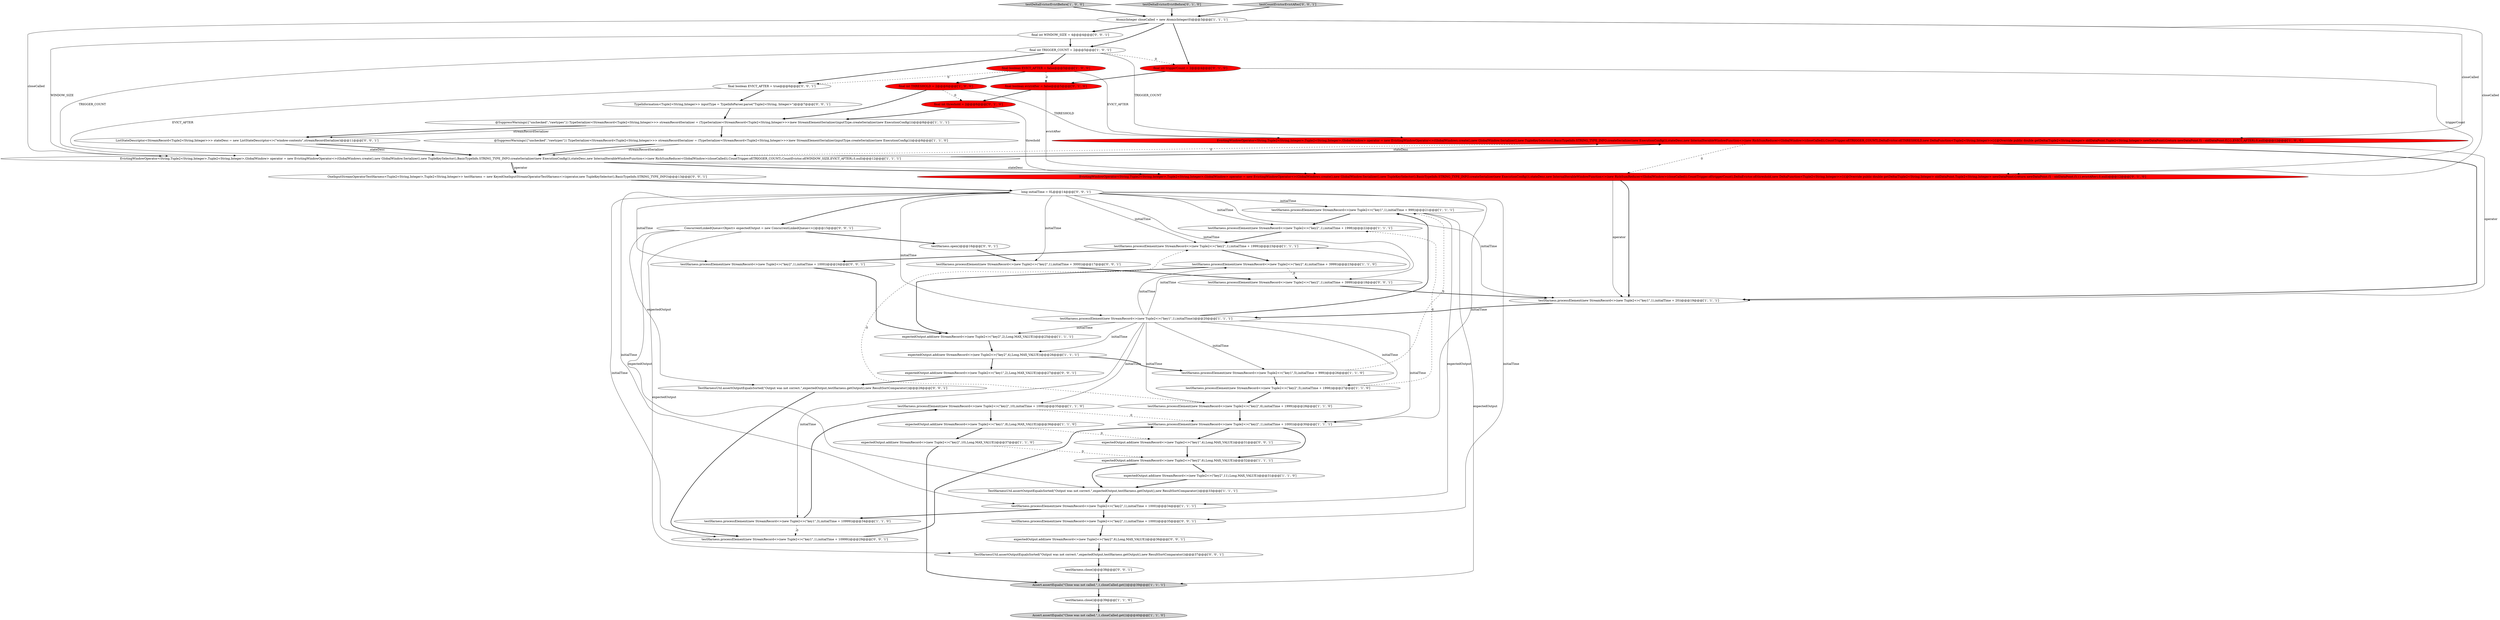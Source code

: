 digraph {
11 [style = filled, label = "testHarness.processElement(new StreamRecord<>(new Tuple2<>(\"key2\",10),initialTime + 1000))@@@35@@@['1', '1', '0']", fillcolor = white, shape = ellipse image = "AAA0AAABBB1BBB"];
33 [style = filled, label = "final int triggerCount = 2@@@4@@@['0', '1', '0']", fillcolor = red, shape = ellipse image = "AAA1AAABBB2BBB"];
34 [style = filled, label = "final int threshold = 2@@@6@@@['0', '1', '0']", fillcolor = red, shape = ellipse image = "AAA1AAABBB2BBB"];
38 [style = filled, label = "final boolean EVICT_AFTER = true@@@6@@@['0', '0', '1']", fillcolor = white, shape = ellipse image = "AAA0AAABBB3BBB"];
45 [style = filled, label = "expectedOutput.add(new StreamRecord<>(new Tuple2<>(\"key1\",4),Long.MAX_VALUE))@@@31@@@['0', '0', '1']", fillcolor = white, shape = ellipse image = "AAA0AAABBB3BBB"];
46 [style = filled, label = "TestHarnessUtil.assertOutputEqualsSorted(\"Output was not correct.\",expectedOutput,testHarness.getOutput(),new ResultSortComparator())@@@37@@@['0', '0', '1']", fillcolor = white, shape = ellipse image = "AAA0AAABBB3BBB"];
18 [style = filled, label = "EvictingWindowOperator<String,Tuple2<String,Integer>,Tuple2<String,Integer>,GlobalWindow> operator = new EvictingWindowOperator<>(GlobalWindows.create(),new GlobalWindow.Serializer(),new TupleKeySelector(),BasicTypeInfo.STRING_TYPE_INFO.createSerializer(new ExecutionConfig()),stateDesc,new InternalIterableWindowFunction<>(new RichSumReducer<GlobalWindow>(closeCalled)),CountTrigger.of(TRIGGER_COUNT),CountEvictor.of(WINDOW_SIZE,EVICT_AFTER),0,null)@@@12@@@['1', '1', '1']", fillcolor = white, shape = ellipse image = "AAA0AAABBB1BBB"];
54 [style = filled, label = "ConcurrentLinkedQueue<Object> expectedOutput = new ConcurrentLinkedQueue<>()@@@15@@@['0', '0', '1']", fillcolor = white, shape = ellipse image = "AAA0AAABBB3BBB"];
24 [style = filled, label = "TestHarnessUtil.assertOutputEqualsSorted(\"Output was not correct.\",expectedOutput,testHarness.getOutput(),new ResultSortComparator())@@@33@@@['1', '1', '1']", fillcolor = white, shape = ellipse image = "AAA0AAABBB1BBB"];
49 [style = filled, label = "long initialTime = 0L@@@14@@@['0', '0', '1']", fillcolor = white, shape = ellipse image = "AAA0AAABBB3BBB"];
26 [style = filled, label = "expectedOutput.add(new StreamRecord<>(new Tuple2<>(\"key2\",11),Long.MAX_VALUE))@@@31@@@['1', '1', '0']", fillcolor = white, shape = ellipse image = "AAA0AAABBB1BBB"];
10 [style = filled, label = "testDeltaEvictorEvictBefore['1', '0', '0']", fillcolor = lightgray, shape = diamond image = "AAA0AAABBB1BBB"];
32 [style = filled, label = "testDeltaEvictorEvictBefore['0', '1', '0']", fillcolor = lightgray, shape = diamond image = "AAA0AAABBB2BBB"];
35 [style = filled, label = "final boolean evictAfter = false@@@5@@@['0', '1', '0']", fillcolor = red, shape = ellipse image = "AAA1AAABBB2BBB"];
50 [style = filled, label = "TypeInformation<Tuple2<String,Integer>> inputType = TypeInfoParser.parse(\"Tuple2<String, Integer>\")@@@7@@@['0', '0', '1']", fillcolor = white, shape = ellipse image = "AAA0AAABBB3BBB"];
0 [style = filled, label = "testHarness.processElement(new StreamRecord<>(new Tuple2<>(\"key2\",6),initialTime + 1999))@@@28@@@['1', '1', '0']", fillcolor = white, shape = ellipse image = "AAA0AAABBB1BBB"];
28 [style = filled, label = "testHarness.processElement(new StreamRecord<>(new Tuple2<>(\"key1\",1),initialTime))@@@20@@@['1', '1', '1']", fillcolor = white, shape = ellipse image = "AAA0AAABBB1BBB"];
56 [style = filled, label = "testHarness.processElement(new StreamRecord<>(new Tuple2<>(\"key2\",1),initialTime + 1000))@@@35@@@['0', '0', '1']", fillcolor = white, shape = ellipse image = "AAA0AAABBB3BBB"];
47 [style = filled, label = "testHarness.processElement(new StreamRecord<>(new Tuple2<>(\"key2\",1),initialTime + 3000))@@@17@@@['0', '0', '1']", fillcolor = white, shape = ellipse image = "AAA0AAABBB3BBB"];
16 [style = filled, label = "testHarness.processElement(new StreamRecord<>(new Tuple2<>(\"key2\",1),initialTime + 1000))@@@34@@@['1', '1', '1']", fillcolor = white, shape = ellipse image = "AAA0AAABBB1BBB"];
25 [style = filled, label = "final boolean EVICT_AFTER = false@@@5@@@['1', '0', '0']", fillcolor = red, shape = ellipse image = "AAA1AAABBB1BBB"];
22 [style = filled, label = "testHarness.processElement(new StreamRecord<>(new Tuple2<>(\"key2\",1),initialTime + 1999))@@@23@@@['1', '1', '1']", fillcolor = white, shape = ellipse image = "AAA0AAABBB1BBB"];
13 [style = filled, label = "EvictingWindowOperator<String,Tuple2<String,Integer>,Tuple2<String,Integer>,GlobalWindow> operator = new EvictingWindowOperator<>(GlobalWindows.create(),new GlobalWindow.Serializer(),new TupleKeySelector(),BasicTypeInfo.STRING_TYPE_INFO.createSerializer(new ExecutionConfig()),stateDesc,new InternalIterableWindowFunction<>(new RichSumReducer<GlobalWindow>(closeCalled)),CountTrigger.of(TRIGGER_COUNT),DeltaEvictor.of(THRESHOLD,new DeltaFunction<Tuple2<String,Integer>>(){@Override public double getDelta(Tuple2<String,Integer> oldDataPoint,Tuple2<String,Integer> newDataPoint){return newDataPoint.f1 - oldDataPoint.f1}},EVICT_AFTER),0,null)@@@12@@@['1', '0', '0']", fillcolor = red, shape = ellipse image = "AAA1AAABBB1BBB"];
1 [style = filled, label = "testHarness.processElement(new StreamRecord<>(new Tuple2<>(\"key1\",3),initialTime + 10999))@@@34@@@['1', '1', '0']", fillcolor = white, shape = ellipse image = "AAA0AAABBB1BBB"];
19 [style = filled, label = "expectedOutput.add(new StreamRecord<>(new Tuple2<>(\"key2\",10),Long.MAX_VALUE))@@@37@@@['1', '1', '0']", fillcolor = white, shape = ellipse image = "AAA0AAABBB1BBB"];
29 [style = filled, label = "Assert.assertEquals(\"Close was not called.\",1,closeCalled.get())@@@40@@@['1', '1', '0']", fillcolor = lightgray, shape = ellipse image = "AAA0AAABBB1BBB"];
14 [style = filled, label = "testHarness.processElement(new StreamRecord<>(new Tuple2<>(\"key1\",1),initialTime + 20))@@@19@@@['1', '1', '1']", fillcolor = white, shape = ellipse image = "AAA0AAABBB1BBB"];
4 [style = filled, label = "testHarness.processElement(new StreamRecord<>(new Tuple2<>(\"key2\",1),initialTime + 1000))@@@30@@@['1', '1', '1']", fillcolor = white, shape = ellipse image = "AAA0AAABBB1BBB"];
27 [style = filled, label = "testHarness.close()@@@39@@@['1', '1', '0']", fillcolor = white, shape = ellipse image = "AAA0AAABBB1BBB"];
21 [style = filled, label = "expectedOutput.add(new StreamRecord<>(new Tuple2<>(\"key2\",2),Long.MAX_VALUE))@@@25@@@['1', '1', '1']", fillcolor = white, shape = ellipse image = "AAA0AAABBB1BBB"];
52 [style = filled, label = "testHarness.processElement(new StreamRecord<>(new Tuple2<>(\"key2\",1),initialTime + 3999))@@@18@@@['0', '0', '1']", fillcolor = white, shape = ellipse image = "AAA0AAABBB3BBB"];
6 [style = filled, label = "expectedOutput.add(new StreamRecord<>(new Tuple2<>(\"key2\",4),Long.MAX_VALUE))@@@26@@@['1', '1', '1']", fillcolor = white, shape = ellipse image = "AAA0AAABBB1BBB"];
40 [style = filled, label = "expectedOutput.add(new StreamRecord<>(new Tuple2<>(\"key1\",2),Long.MAX_VALUE))@@@27@@@['0', '0', '1']", fillcolor = white, shape = ellipse image = "AAA0AAABBB3BBB"];
44 [style = filled, label = "testHarness.processElement(new StreamRecord<>(new Tuple2<>(\"key1\",1),initialTime + 10999))@@@29@@@['0', '0', '1']", fillcolor = white, shape = ellipse image = "AAA0AAABBB3BBB"];
43 [style = filled, label = "final int WINDOW_SIZE = 4@@@4@@@['0', '0', '1']", fillcolor = white, shape = ellipse image = "AAA0AAABBB3BBB"];
8 [style = filled, label = "AtomicInteger closeCalled = new AtomicInteger(0)@@@3@@@['1', '1', '1']", fillcolor = white, shape = ellipse image = "AAA0AAABBB1BBB"];
31 [style = filled, label = "testHarness.processElement(new StreamRecord<>(new Tuple2<>(\"key2\",4),initialTime + 3999))@@@23@@@['1', '1', '0']", fillcolor = white, shape = ellipse image = "AAA0AAABBB1BBB"];
42 [style = filled, label = "testHarness.close()@@@38@@@['0', '0', '1']", fillcolor = white, shape = ellipse image = "AAA0AAABBB3BBB"];
2 [style = filled, label = "final int THRESHOLD = 2@@@6@@@['1', '0', '0']", fillcolor = red, shape = ellipse image = "AAA1AAABBB1BBB"];
48 [style = filled, label = "ListStateDescriptor<StreamRecord<Tuple2<String,Integer>>> stateDesc = new ListStateDescriptor<>(\"window-contents\",streamRecordSerializer)@@@11@@@['0', '0', '1']", fillcolor = white, shape = ellipse image = "AAA0AAABBB3BBB"];
3 [style = filled, label = "testHarness.processElement(new StreamRecord<>(new Tuple2<>(\"key1\",5),initialTime + 999))@@@26@@@['1', '1', '0']", fillcolor = white, shape = ellipse image = "AAA0AAABBB1BBB"];
41 [style = filled, label = "testCountEvictorEvictAfter['0', '0', '1']", fillcolor = lightgray, shape = diamond image = "AAA0AAABBB3BBB"];
12 [style = filled, label = "expectedOutput.add(new StreamRecord<>(new Tuple2<>(\"key1\",8),Long.MAX_VALUE))@@@36@@@['1', '1', '0']", fillcolor = white, shape = ellipse image = "AAA0AAABBB1BBB"];
23 [style = filled, label = "expectedOutput.add(new StreamRecord<>(new Tuple2<>(\"key2\",6),Long.MAX_VALUE))@@@32@@@['1', '1', '1']", fillcolor = white, shape = ellipse image = "AAA0AAABBB1BBB"];
30 [style = filled, label = "testHarness.processElement(new StreamRecord<>(new Tuple2<>(\"key1\",1),initialTime + 999))@@@21@@@['1', '1', '1']", fillcolor = white, shape = ellipse image = "AAA0AAABBB1BBB"];
37 [style = filled, label = "testHarness.processElement(new StreamRecord<>(new Tuple2<>(\"key2\",1),initialTime + 1000))@@@24@@@['0', '0', '1']", fillcolor = white, shape = ellipse image = "AAA0AAABBB3BBB"];
7 [style = filled, label = "@SuppressWarnings({\"unchecked\",\"rawtypes\"}) TypeSerializer<StreamRecord<Tuple2<String,Integer>>> streamRecordSerializer = (TypeSerializer<StreamRecord<Tuple2<String,Integer>>>)new StreamElementSerializer(inputType.createSerializer(new ExecutionConfig()))@@@8@@@['1', '1', '1']", fillcolor = white, shape = ellipse image = "AAA0AAABBB1BBB"];
15 [style = filled, label = "final int TRIGGER_COUNT = 2@@@5@@@['1', '0', '1']", fillcolor = white, shape = ellipse image = "AAA0AAABBB1BBB"];
9 [style = filled, label = "testHarness.processElement(new StreamRecord<>(new Tuple2<>(\"key2\",5),initialTime + 1998))@@@27@@@['1', '1', '0']", fillcolor = white, shape = ellipse image = "AAA0AAABBB1BBB"];
51 [style = filled, label = "TestHarnessUtil.assertOutputEqualsSorted(\"Output was not correct.\",expectedOutput,testHarness.getOutput(),new ResultSortComparator())@@@28@@@['0', '0', '1']", fillcolor = white, shape = ellipse image = "AAA0AAABBB3BBB"];
17 [style = filled, label = "Assert.assertEquals(\"Close was not called.\",1,closeCalled.get())@@@39@@@['1', '1', '1']", fillcolor = lightgray, shape = ellipse image = "AAA0AAABBB1BBB"];
36 [style = filled, label = "EvictingWindowOperator<String,Tuple2<String,Integer>,Tuple2<String,Integer>,GlobalWindow> operator = new EvictingWindowOperator<>(GlobalWindows.create(),new GlobalWindow.Serializer(),new TupleKeySelector(),BasicTypeInfo.STRING_TYPE_INFO.createSerializer(new ExecutionConfig()),stateDesc,new InternalIterableWindowFunction<>(new RichSumReducer<GlobalWindow>(closeCalled)),CountTrigger.of(triggerCount),DeltaEvictor.of(threshold,new DeltaFunction<Tuple2<String,Integer>>(){@Override public double getDelta(Tuple2<String,Integer> oldDataPoint,Tuple2<String,Integer> newDataPoint){return newDataPoint.f1 - oldDataPoint.f1}},evictAfter),0,null)@@@12@@@['0', '1', '0']", fillcolor = red, shape = ellipse image = "AAA1AAABBB2BBB"];
53 [style = filled, label = "OneInputStreamOperatorTestHarness<Tuple2<String,Integer>,Tuple2<String,Integer>> testHarness = new KeyedOneInputStreamOperatorTestHarness<>(operator,new TupleKeySelector(),BasicTypeInfo.STRING_TYPE_INFO)@@@13@@@['0', '0', '1']", fillcolor = white, shape = ellipse image = "AAA0AAABBB3BBB"];
39 [style = filled, label = "testHarness.open()@@@16@@@['0', '0', '1']", fillcolor = white, shape = ellipse image = "AAA0AAABBB3BBB"];
20 [style = filled, label = "@SuppressWarnings({\"unchecked\",\"rawtypes\"}) TypeSerializer<StreamRecord<Tuple2<String,Integer>>> streamRecordSerializer = (TypeSerializer<StreamRecord<Tuple2<String,Integer>>>)new StreamElementSerializer(inputType.createSerializer(new ExecutionConfig()))@@@8@@@['1', '1', '0']", fillcolor = white, shape = ellipse image = "AAA0AAABBB1BBB"];
55 [style = filled, label = "expectedOutput.add(new StreamRecord<>(new Tuple2<>(\"key2\",6),Long.MAX_VALUE))@@@36@@@['0', '0', '1']", fillcolor = white, shape = ellipse image = "AAA0AAABBB3BBB"];
5 [style = filled, label = "testHarness.processElement(new StreamRecord<>(new Tuple2<>(\"key2\",1),initialTime + 1998))@@@22@@@['1', '1', '1']", fillcolor = white, shape = ellipse image = "AAA0AAABBB1BBB"];
6->3 [style = bold, label=""];
28->6 [style = solid, label="initialTime"];
28->11 [style = solid, label="initialTime"];
49->4 [style = solid, label="initialTime"];
38->18 [style = solid, label="EVICT_AFTER"];
18->36 [style = solid, label="stateDesc"];
7->48 [style = solid, label="streamRecordSerializer"];
15->25 [style = bold, label=""];
22->37 [style = bold, label=""];
41->8 [style = bold, label=""];
49->56 [style = solid, label="initialTime"];
43->18 [style = solid, label="WINDOW_SIZE"];
14->28 [style = bold, label=""];
31->21 [style = bold, label=""];
7->48 [style = bold, label=""];
1->44 [style = dashed, label="0"];
38->50 [style = bold, label=""];
48->18 [style = solid, label="stateDesc"];
31->52 [style = dashed, label="0"];
52->14 [style = bold, label=""];
19->23 [style = dashed, label="0"];
10->8 [style = bold, label=""];
20->18 [style = solid, label="streamRecordSerializer"];
15->33 [style = dashed, label="0"];
39->47 [style = bold, label=""];
48->18 [style = bold, label=""];
17->27 [style = bold, label=""];
13->18 [style = dashed, label="0"];
11->4 [style = dashed, label="0"];
13->14 [style = bold, label=""];
49->30 [style = solid, label="initialTime"];
49->28 [style = solid, label="initialTime"];
46->42 [style = bold, label=""];
8->13 [style = solid, label="closeCalled"];
15->38 [style = bold, label=""];
28->31 [style = solid, label="initialTime"];
28->30 [style = bold, label=""];
16->56 [style = bold, label=""];
25->13 [style = solid, label="EVICT_AFTER"];
40->51 [style = bold, label=""];
28->1 [style = solid, label="initialTime"];
28->22 [style = solid, label="initialTime"];
37->21 [style = bold, label=""];
51->44 [style = bold, label=""];
11->12 [style = bold, label=""];
15->18 [style = solid, label="TRIGGER_COUNT"];
26->24 [style = bold, label=""];
36->14 [style = bold, label=""];
25->2 [style = bold, label=""];
49->5 [style = solid, label="initialTime"];
1->11 [style = bold, label=""];
20->18 [style = bold, label=""];
4->45 [style = bold, label=""];
18->53 [style = solid, label="operator"];
54->51 [style = solid, label="expectedOutput"];
44->4 [style = bold, label=""];
18->13 [style = solid, label="stateDesc"];
28->0 [style = solid, label="initialTime"];
30->16 [style = solid, label="expectedOutput"];
27->29 [style = bold, label=""];
49->37 [style = solid, label="initialTime"];
35->34 [style = bold, label=""];
5->22 [style = bold, label=""];
49->54 [style = bold, label=""];
28->21 [style = solid, label="initialTime"];
35->36 [style = solid, label="evictAfter"];
4->23 [style = bold, label=""];
49->14 [style = solid, label="initialTime"];
54->46 [style = solid, label="expectedOutput"];
8->33 [style = bold, label=""];
3->30 [style = dashed, label="0"];
49->16 [style = solid, label="initialTime"];
12->45 [style = dashed, label="0"];
8->15 [style = bold, label=""];
45->23 [style = bold, label=""];
34->36 [style = solid, label="threshold"];
19->17 [style = bold, label=""];
7->20 [style = bold, label=""];
8->18 [style = solid, label="closeCalled"];
3->9 [style = bold, label=""];
54->39 [style = bold, label=""];
2->13 [style = solid, label="THRESHOLD"];
9->5 [style = dashed, label="0"];
32->8 [style = bold, label=""];
25->38 [style = dashed, label="0"];
16->1 [style = bold, label=""];
30->5 [style = bold, label=""];
49->44 [style = solid, label="initialTime"];
28->4 [style = solid, label="initialTime"];
49->47 [style = solid, label="initialTime"];
47->52 [style = bold, label=""];
13->14 [style = solid, label="operator"];
28->3 [style = solid, label="initialTime"];
15->13 [style = solid, label="TRIGGER_COUNT"];
33->35 [style = bold, label=""];
9->0 [style = bold, label=""];
13->36 [style = dashed, label="0"];
21->6 [style = bold, label=""];
42->17 [style = bold, label=""];
49->22 [style = solid, label="initialTime"];
54->24 [style = solid, label="expectedOutput"];
23->26 [style = bold, label=""];
28->9 [style = solid, label="initialTime"];
22->31 [style = bold, label=""];
34->7 [style = bold, label=""];
18->53 [style = bold, label=""];
50->7 [style = bold, label=""];
18->36 [style = bold, label=""];
8->43 [style = bold, label=""];
30->17 [style = solid, label="expectedOutput"];
8->36 [style = solid, label="closeCalled"];
25->35 [style = dashed, label="0"];
0->22 [style = dashed, label="0"];
53->49 [style = bold, label=""];
24->16 [style = bold, label=""];
49->52 [style = solid, label="initialTime"];
23->24 [style = bold, label=""];
55->46 [style = bold, label=""];
43->15 [style = bold, label=""];
0->4 [style = bold, label=""];
6->40 [style = bold, label=""];
36->14 [style = solid, label="operator"];
2->34 [style = dashed, label="0"];
18->13 [style = bold, label=""];
33->36 [style = solid, label="triggerCount"];
2->7 [style = bold, label=""];
12->19 [style = bold, label=""];
56->55 [style = bold, label=""];
}
